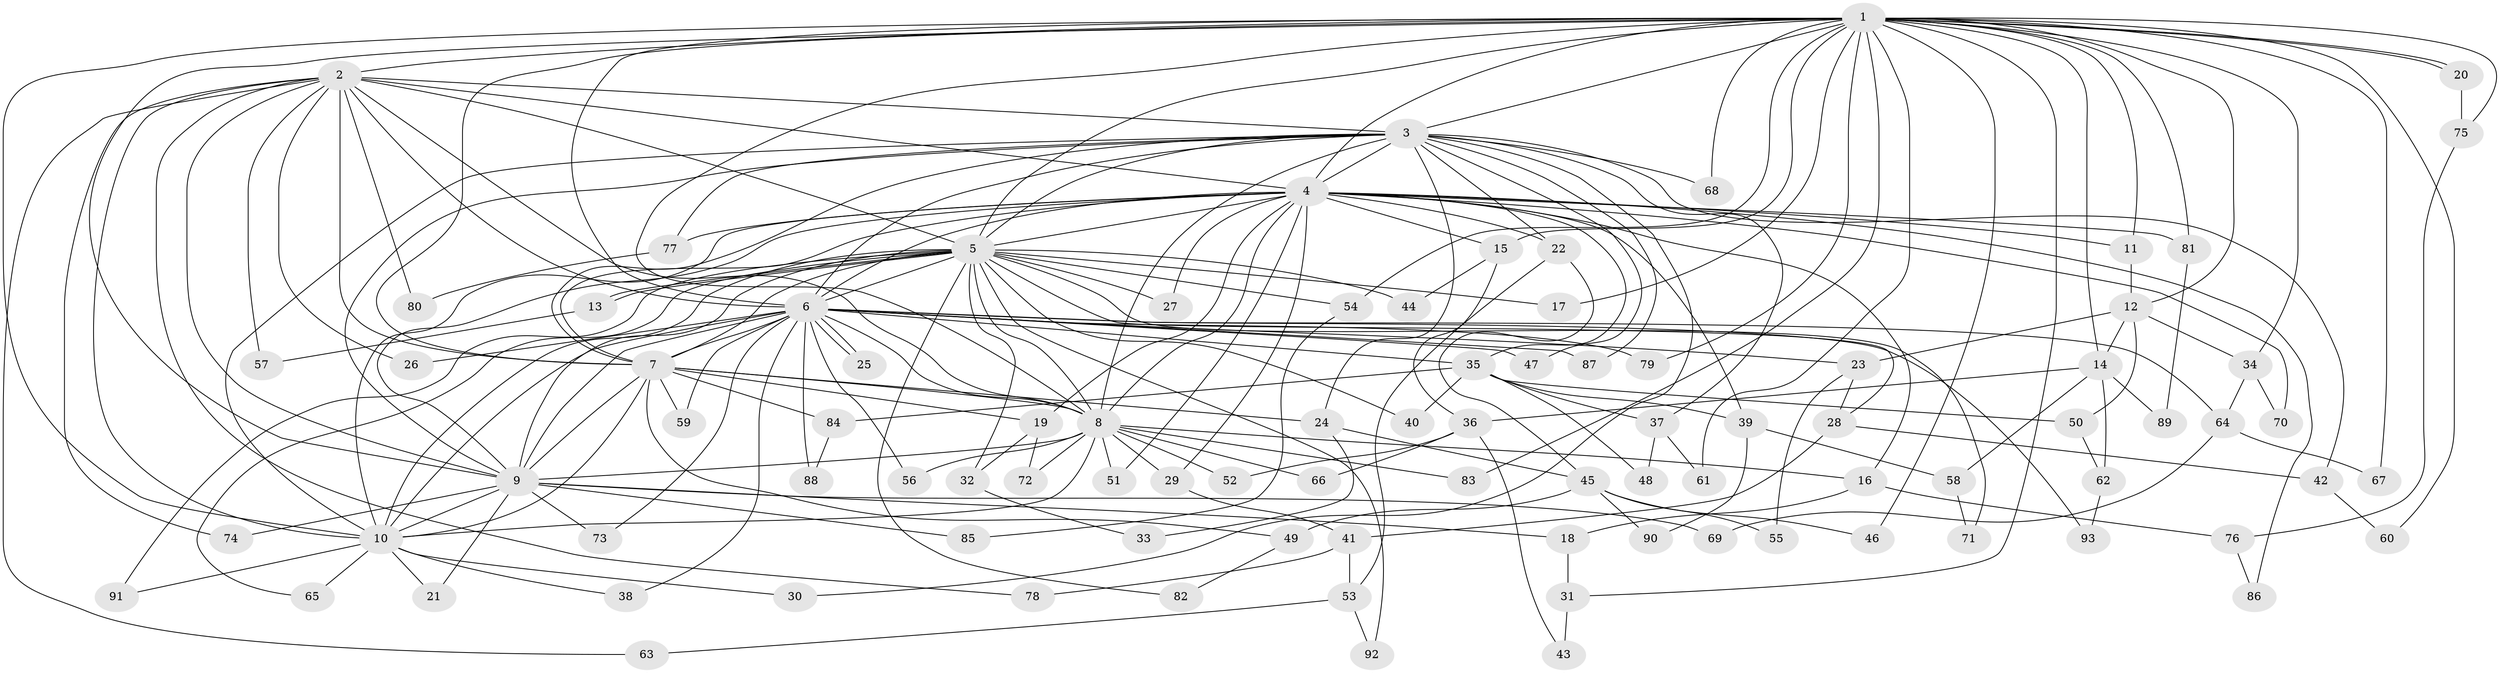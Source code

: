 // coarse degree distribution, {18: 0.03571428571428571, 6: 0.03571428571428571, 4: 0.10714285714285714, 3: 0.10714285714285714, 13: 0.03571428571428571, 7: 0.14285714285714285, 5: 0.17857142857142858, 2: 0.10714285714285714, 17: 0.03571428571428571, 10: 0.03571428571428571, 11: 0.03571428571428571, 9: 0.03571428571428571, 1: 0.03571428571428571, 12: 0.03571428571428571, 15: 0.03571428571428571}
// Generated by graph-tools (version 1.1) at 2025/36/03/04/25 23:36:17]
// undirected, 93 vertices, 211 edges
graph export_dot {
  node [color=gray90,style=filled];
  1;
  2;
  3;
  4;
  5;
  6;
  7;
  8;
  9;
  10;
  11;
  12;
  13;
  14;
  15;
  16;
  17;
  18;
  19;
  20;
  21;
  22;
  23;
  24;
  25;
  26;
  27;
  28;
  29;
  30;
  31;
  32;
  33;
  34;
  35;
  36;
  37;
  38;
  39;
  40;
  41;
  42;
  43;
  44;
  45;
  46;
  47;
  48;
  49;
  50;
  51;
  52;
  53;
  54;
  55;
  56;
  57;
  58;
  59;
  60;
  61;
  62;
  63;
  64;
  65;
  66;
  67;
  68;
  69;
  70;
  71;
  72;
  73;
  74;
  75;
  76;
  77;
  78;
  79;
  80;
  81;
  82;
  83;
  84;
  85;
  86;
  87;
  88;
  89;
  90;
  91;
  92;
  93;
  1 -- 2;
  1 -- 3;
  1 -- 4;
  1 -- 5;
  1 -- 6;
  1 -- 7;
  1 -- 8;
  1 -- 9;
  1 -- 10;
  1 -- 11;
  1 -- 12;
  1 -- 14;
  1 -- 15;
  1 -- 17;
  1 -- 20;
  1 -- 20;
  1 -- 31;
  1 -- 34;
  1 -- 46;
  1 -- 54;
  1 -- 60;
  1 -- 61;
  1 -- 67;
  1 -- 68;
  1 -- 75;
  1 -- 79;
  1 -- 81;
  1 -- 83;
  2 -- 3;
  2 -- 4;
  2 -- 5;
  2 -- 6;
  2 -- 7;
  2 -- 8;
  2 -- 9;
  2 -- 10;
  2 -- 26;
  2 -- 57;
  2 -- 63;
  2 -- 74;
  2 -- 78;
  2 -- 80;
  3 -- 4;
  3 -- 5;
  3 -- 6;
  3 -- 7;
  3 -- 8;
  3 -- 9;
  3 -- 10;
  3 -- 22;
  3 -- 24;
  3 -- 30;
  3 -- 37;
  3 -- 42;
  3 -- 47;
  3 -- 68;
  3 -- 77;
  3 -- 87;
  4 -- 5;
  4 -- 6;
  4 -- 7;
  4 -- 8;
  4 -- 9;
  4 -- 10;
  4 -- 11;
  4 -- 15;
  4 -- 16;
  4 -- 19;
  4 -- 22;
  4 -- 27;
  4 -- 29;
  4 -- 35;
  4 -- 39;
  4 -- 51;
  4 -- 70;
  4 -- 77;
  4 -- 81;
  4 -- 86;
  5 -- 6;
  5 -- 7;
  5 -- 8;
  5 -- 9;
  5 -- 10;
  5 -- 13;
  5 -- 13;
  5 -- 17;
  5 -- 27;
  5 -- 28;
  5 -- 32;
  5 -- 40;
  5 -- 44;
  5 -- 54;
  5 -- 65;
  5 -- 71;
  5 -- 82;
  5 -- 91;
  5 -- 92;
  6 -- 7;
  6 -- 8;
  6 -- 9;
  6 -- 10;
  6 -- 23;
  6 -- 25;
  6 -- 25;
  6 -- 26;
  6 -- 35;
  6 -- 38;
  6 -- 47;
  6 -- 56;
  6 -- 59;
  6 -- 64;
  6 -- 73;
  6 -- 79;
  6 -- 87;
  6 -- 88;
  6 -- 93;
  7 -- 8;
  7 -- 9;
  7 -- 10;
  7 -- 19;
  7 -- 24;
  7 -- 49;
  7 -- 59;
  7 -- 84;
  8 -- 9;
  8 -- 10;
  8 -- 16;
  8 -- 29;
  8 -- 51;
  8 -- 52;
  8 -- 56;
  8 -- 66;
  8 -- 72;
  8 -- 83;
  9 -- 10;
  9 -- 18;
  9 -- 21;
  9 -- 69;
  9 -- 73;
  9 -- 74;
  9 -- 85;
  10 -- 21;
  10 -- 30;
  10 -- 38;
  10 -- 65;
  10 -- 91;
  11 -- 12;
  12 -- 14;
  12 -- 23;
  12 -- 34;
  12 -- 50;
  13 -- 57;
  14 -- 36;
  14 -- 58;
  14 -- 62;
  14 -- 89;
  15 -- 36;
  15 -- 44;
  16 -- 18;
  16 -- 76;
  18 -- 31;
  19 -- 32;
  19 -- 72;
  20 -- 75;
  22 -- 45;
  22 -- 53;
  23 -- 28;
  23 -- 55;
  24 -- 33;
  24 -- 45;
  28 -- 41;
  28 -- 42;
  29 -- 41;
  31 -- 43;
  32 -- 33;
  34 -- 64;
  34 -- 70;
  35 -- 37;
  35 -- 39;
  35 -- 40;
  35 -- 48;
  35 -- 50;
  35 -- 84;
  36 -- 43;
  36 -- 52;
  36 -- 66;
  37 -- 48;
  37 -- 61;
  39 -- 58;
  39 -- 90;
  41 -- 53;
  41 -- 78;
  42 -- 60;
  45 -- 46;
  45 -- 49;
  45 -- 55;
  45 -- 90;
  49 -- 82;
  50 -- 62;
  53 -- 63;
  53 -- 92;
  54 -- 85;
  58 -- 71;
  62 -- 93;
  64 -- 67;
  64 -- 69;
  75 -- 76;
  76 -- 86;
  77 -- 80;
  81 -- 89;
  84 -- 88;
}
